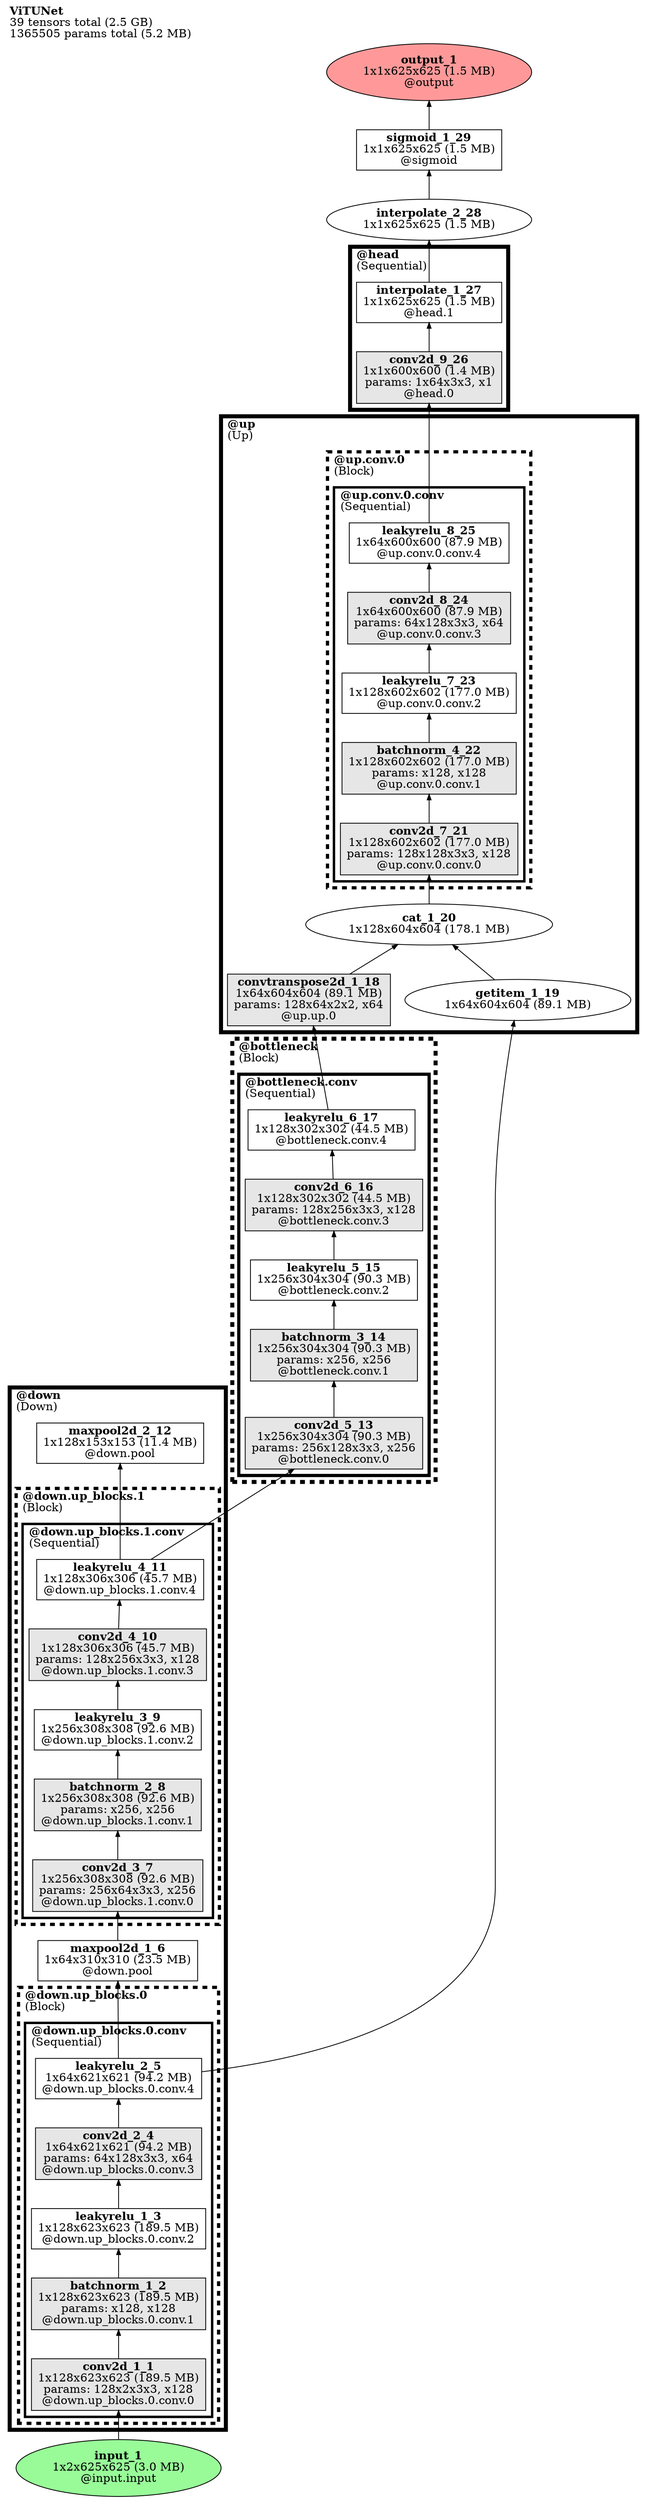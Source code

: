 // Computational graph for the feedforward sweep
digraph ViTUNet {
	graph [label=<<B>ViTUNet</B><br align='left'/>39 tensors total (2.5 GB)<br align='left'/>1365505 params total (5.2 MB)<br align='left'/>> labeljust=left labelloc=t ordering=out rankdir=BT]
	node [ordering=out]
	input_1 [label=<<b>input_1</b><br/>1x2x625x625 (3.0 MB)<br/>@input.input> color=black fillcolor="#98FB98" fontcolor=black ordering=out shape=oval style="filled,solid"]
	input_1 -> conv2d_1_1 [arrowsize=.7 color=black fontcolor=black labelfontsize=8 style=solid]
	conv2d_1_1 [label=<<b>conv2d_1_1</b><br/>1x128x623x623 (189.5 MB)<br/>params: 128x2x3x3, x128<br/>@down.up_blocks.0.conv.0> color=black fillcolor="#E6E6E6" fontcolor=black ordering=out shape=box style="filled,solid"]
	batchnorm_1_2 [label=<<b>batchnorm_1_2</b><br/>1x128x623x623 (189.5 MB)<br/>params: x128, x128<br/>@down.up_blocks.0.conv.1> color=black fillcolor="#E6E6E6" fontcolor=black ordering=out shape=box style="filled,solid"]
	leakyrelu_1_3 [label=<<b>leakyrelu_1_3</b><br/>1x128x623x623 (189.5 MB)<br/>@down.up_blocks.0.conv.2> color=black fillcolor=white fontcolor=black ordering=out shape=box style="filled,solid"]
	conv2d_2_4 [label=<<b>conv2d_2_4</b><br/>1x64x621x621 (94.2 MB)<br/>params: 64x128x3x3, x64<br/>@down.up_blocks.0.conv.3> color=black fillcolor="#E6E6E6" fontcolor=black ordering=out shape=box style="filled,solid"]
	leakyrelu_2_5 [label=<<b>leakyrelu_2_5</b><br/>1x64x621x621 (94.2 MB)<br/>@down.up_blocks.0.conv.4> color=black fillcolor=white fontcolor=black ordering=out shape=box style="filled,solid"]
	leakyrelu_2_5 -> getitem_1_19 [arrowsize=.7 color=black fontcolor=black labelfontsize=8 style=solid]
	maxpool2d_1_6 [label=<<b>maxpool2d_1_6</b><br/>1x64x310x310 (23.5 MB)<br/>@down.pool> color=black fillcolor=white fontcolor=black ordering=out shape=box style="filled,solid"]
	conv2d_3_7 [label=<<b>conv2d_3_7</b><br/>1x256x308x308 (92.6 MB)<br/>params: 256x64x3x3, x256<br/>@down.up_blocks.1.conv.0> color=black fillcolor="#E6E6E6" fontcolor=black ordering=out shape=box style="filled,solid"]
	batchnorm_2_8 [label=<<b>batchnorm_2_8</b><br/>1x256x308x308 (92.6 MB)<br/>params: x256, x256<br/>@down.up_blocks.1.conv.1> color=black fillcolor="#E6E6E6" fontcolor=black ordering=out shape=box style="filled,solid"]
	leakyrelu_3_9 [label=<<b>leakyrelu_3_9</b><br/>1x256x308x308 (92.6 MB)<br/>@down.up_blocks.1.conv.2> color=black fillcolor=white fontcolor=black ordering=out shape=box style="filled,solid"]
	conv2d_4_10 [label=<<b>conv2d_4_10</b><br/>1x128x306x306 (45.7 MB)<br/>params: 128x256x3x3, x128<br/>@down.up_blocks.1.conv.3> color=black fillcolor="#E6E6E6" fontcolor=black ordering=out shape=box style="filled,solid"]
	leakyrelu_4_11 [label=<<b>leakyrelu_4_11</b><br/>1x128x306x306 (45.7 MB)<br/>@down.up_blocks.1.conv.4> color=black fillcolor=white fontcolor=black ordering=out shape=box style="filled,solid"]
	leakyrelu_4_11 -> conv2d_5_13 [arrowsize=.7 color=black fontcolor=black labelfontsize=8 style=solid]
	maxpool2d_2_12 [label=<<b>maxpool2d_2_12</b><br/>1x128x153x153 (11.4 MB)<br/>@down.pool> color=black fillcolor=white fontcolor=black ordering=out shape=box style="filled,solid"]
	conv2d_5_13 [label=<<b>conv2d_5_13</b><br/>1x256x304x304 (90.3 MB)<br/>params: 256x128x3x3, x256<br/>@bottleneck.conv.0> color=black fillcolor="#E6E6E6" fontcolor=black ordering=out shape=box style="filled,solid"]
	batchnorm_3_14 [label=<<b>batchnorm_3_14</b><br/>1x256x304x304 (90.3 MB)<br/>params: x256, x256<br/>@bottleneck.conv.1> color=black fillcolor="#E6E6E6" fontcolor=black ordering=out shape=box style="filled,solid"]
	leakyrelu_5_15 [label=<<b>leakyrelu_5_15</b><br/>1x256x304x304 (90.3 MB)<br/>@bottleneck.conv.2> color=black fillcolor=white fontcolor=black ordering=out shape=box style="filled,solid"]
	conv2d_6_16 [label=<<b>conv2d_6_16</b><br/>1x128x302x302 (44.5 MB)<br/>params: 128x256x3x3, x128<br/>@bottleneck.conv.3> color=black fillcolor="#E6E6E6" fontcolor=black ordering=out shape=box style="filled,solid"]
	leakyrelu_6_17 [label=<<b>leakyrelu_6_17</b><br/>1x128x302x302 (44.5 MB)<br/>@bottleneck.conv.4> color=black fillcolor=white fontcolor=black ordering=out shape=box style="filled,solid"]
	leakyrelu_6_17 -> convtranspose2d_1_18 [arrowsize=.7 color=black fontcolor=black labelfontsize=8 style=solid]
	convtranspose2d_1_18 [label=<<b>convtranspose2d_1_18</b><br/>1x64x604x604 (89.1 MB)<br/>params: 128x64x2x2, x64<br/>@up.up.0> color=black fillcolor="#E6E6E6" fontcolor=black ordering=out shape=box style="filled,solid"]
	getitem_1_19 [label=<<b>getitem_1_19</b><br/>1x64x604x604 (89.1 MB)> color=black fillcolor=white fontcolor=black ordering=out shape=oval style="filled,solid"]
	cat_1_20 [label=<<b>cat_1_20</b><br/>1x128x604x604 (178.1 MB)> color=black fillcolor=white fontcolor=black ordering=out shape=oval style="filled,solid"]
	conv2d_7_21 [label=<<b>conv2d_7_21</b><br/>1x128x602x602 (177.0 MB)<br/>params: 128x128x3x3, x128<br/>@up.conv.0.conv.0> color=black fillcolor="#E6E6E6" fontcolor=black ordering=out shape=box style="filled,solid"]
	batchnorm_4_22 [label=<<b>batchnorm_4_22</b><br/>1x128x602x602 (177.0 MB)<br/>params: x128, x128<br/>@up.conv.0.conv.1> color=black fillcolor="#E6E6E6" fontcolor=black ordering=out shape=box style="filled,solid"]
	leakyrelu_7_23 [label=<<b>leakyrelu_7_23</b><br/>1x128x602x602 (177.0 MB)<br/>@up.conv.0.conv.2> color=black fillcolor=white fontcolor=black ordering=out shape=box style="filled,solid"]
	conv2d_8_24 [label=<<b>conv2d_8_24</b><br/>1x64x600x600 (87.9 MB)<br/>params: 64x128x3x3, x64<br/>@up.conv.0.conv.3> color=black fillcolor="#E6E6E6" fontcolor=black ordering=out shape=box style="filled,solid"]
	leakyrelu_8_25 [label=<<b>leakyrelu_8_25</b><br/>1x64x600x600 (87.9 MB)<br/>@up.conv.0.conv.4> color=black fillcolor=white fontcolor=black ordering=out shape=box style="filled,solid"]
	leakyrelu_8_25 -> conv2d_9_26 [arrowsize=.7 color=black fontcolor=black labelfontsize=8 style=solid]
	conv2d_9_26 [label=<<b>conv2d_9_26</b><br/>1x1x600x600 (1.4 MB)<br/>params: 1x64x3x3, x1<br/>@head.0> color=black fillcolor="#E6E6E6" fontcolor=black ordering=out shape=box style="filled,solid"]
	interpolate_1_27 [label=<<b>interpolate_1_27</b><br/>1x1x625x625 (1.5 MB)<br/>@head.1> color=black fillcolor=white fontcolor=black ordering=out shape=box style="filled,solid"]
	interpolate_1_27 -> interpolate_2_28 [arrowsize=.7 color=black fontcolor=black labelfontsize=8 style=solid]
	interpolate_2_28 [label=<<b>interpolate_2_28</b><br/>1x1x625x625 (1.5 MB)> color=black fillcolor=white fontcolor=black ordering=out shape=oval style="filled,solid"]
	interpolate_2_28 -> sigmoid_1_29 [arrowsize=.7 color=black fontcolor=black labelfontsize=8 style=solid]
	sigmoid_1_29 [label=<<b>sigmoid_1_29</b><br/>1x1x625x625 (1.5 MB)<br/>@sigmoid> color=black fillcolor=white fontcolor=black ordering=out shape=box style="filled,solid"]
	sigmoid_1_29 -> output_1 [arrowsize=.7 color=black fontcolor=black labelfontsize=8 style=solid]
	output_1 [label=<<b>output_1</b><br/>1x1x625x625 (1.5 MB)<br/>@output> color=black fillcolor="#ff9999" fontcolor=black ordering=out shape=oval style="filled,solid"]
	{
		rank=sink
		output_1
	}
	subgraph cluster_down {
		fillcolor=white label=<<B>@down</B><br align='left'/>(Down)<br align='left'/>> labelloc=b penwidth=5.0 style="filled,solid"
		leakyrelu_2_5 -> maxpool2d_1_6 [arrowsize=.7 color=black fontcolor=black labelfontsize=8 style=solid]
		maxpool2d_1_6 -> conv2d_3_7 [arrowsize=.7 color=black fontcolor=black labelfontsize=8 style=solid]
		leakyrelu_4_11 -> maxpool2d_2_12 [arrowsize=.7 color=black fontcolor=black labelfontsize=8 style=solid]
	}
	subgraph cluster_bottleneck {
		fillcolor=white label=<<B>@bottleneck</B><br align='left'/>(Block)<br align='left'/>> labelloc=b penwidth=5.0 style="filled,dashed"
	}
	subgraph cluster_up {
		fillcolor=white label=<<B>@up</B><br align='left'/>(Up)<br align='left'/>> labelloc=b penwidth=5.0 style="filled,solid"
		convtranspose2d_1_18 -> cat_1_20 [arrowsize=.7 color=black fontcolor=black labelfontsize=8 style=solid]
		getitem_1_19 -> cat_1_20 [arrowsize=.7 color=black fontcolor=black labelfontsize=8 style=solid]
		cat_1_20 -> conv2d_7_21 [arrowsize=.7 color=black fontcolor=black labelfontsize=8 style=solid]
	}
	subgraph cluster_head {
		fillcolor=white label=<<B>@head</B><br align='left'/>(Sequential)<br align='left'/>> labelloc=b penwidth=5.0 style="filled,solid"
		conv2d_9_26 -> interpolate_1_27 [arrowsize=.7 color=black fontcolor=black labelfontsize=8 style=solid]
	}
	subgraph cluster_sigmoid {
		fillcolor=white label=<<B>@sigmoid</B><br align='left'/>(Sigmoid)<br align='left'/>> labelloc=b penwidth=5.0 style="filled,dashed"
	}
	subgraph cluster_down {
		subgraph "cluster_down.up_blocks.0" {
			fillcolor=white label=<<B>@down.up_blocks.0</B><br align='left'/>(Block)<br align='left'/>> labelloc=b penwidth=4.0 style="filled,dashed"
		}
	}
	subgraph cluster_down {
		subgraph "cluster_down.pool" {
			fillcolor=white label=<<B>@down.pool (x2)</B><br align='left'/>(MaxPool2d)<br align='left'/>> labelloc=b penwidth=4.0 style="filled,dashed"
		}
	}
	subgraph cluster_down {
		subgraph "cluster_down.up_blocks.1" {
			fillcolor=white label=<<B>@down.up_blocks.1</B><br align='left'/>(Block)<br align='left'/>> labelloc=b penwidth=4.0 style="filled,dashed"
		}
	}
	subgraph cluster_bottleneck {
		subgraph "cluster_bottleneck.conv" {
			fillcolor=white label=<<B>@bottleneck.conv</B><br align='left'/>(Sequential)<br align='left'/>> labelloc=b penwidth=4.0 style="filled,solid"
			conv2d_5_13 -> batchnorm_3_14 [arrowsize=.7 color=black fontcolor=black labelfontsize=8 style=solid]
			batchnorm_3_14 -> leakyrelu_5_15 [arrowsize=.7 color=black fontcolor=black labelfontsize=8 style=solid]
			leakyrelu_5_15 -> conv2d_6_16 [arrowsize=.7 color=black fontcolor=black labelfontsize=8 style=solid]
			conv2d_6_16 -> leakyrelu_6_17 [arrowsize=.7 color=black fontcolor=black labelfontsize=8 style=solid]
		}
	}
	subgraph cluster_up {
		subgraph "cluster_up.up.0" {
			fillcolor=white label=<<B>@up.up.0</B><br align='left'/>(ConvTranspose2d)<br align='left'/>> labelloc=b penwidth=4.0 style="filled,dashed"
		}
	}
	subgraph cluster_up {
		subgraph "cluster_up.conv.0" {
			fillcolor=white label=<<B>@up.conv.0</B><br align='left'/>(Block)<br align='left'/>> labelloc=b penwidth=4.0 style="filled,dashed"
		}
	}
	subgraph cluster_head {
		subgraph "cluster_head.0" {
			fillcolor=white label=<<B>@head.0</B><br align='left'/>(Conv2d)<br align='left'/>> labelloc=b penwidth=4.0 style="filled,dashed"
		}
	}
	subgraph cluster_head {
		subgraph "cluster_head.1" {
			fillcolor=white label=<<B>@head.1</B><br align='left'/>(Upsample)<br align='left'/>> labelloc=b penwidth=4.0 style="filled,dashed"
		}
	}
	subgraph cluster_down {
		subgraph "cluster_down.up_blocks.0" {
			subgraph "cluster_down.up_blocks.0.conv" {
				fillcolor=white label=<<B>@down.up_blocks.0.conv</B><br align='left'/>(Sequential)<br align='left'/>> labelloc=b penwidth=3.0 style="filled,solid"
				conv2d_1_1 -> batchnorm_1_2 [arrowsize=.7 color=black fontcolor=black labelfontsize=8 style=solid]
				batchnorm_1_2 -> leakyrelu_1_3 [arrowsize=.7 color=black fontcolor=black labelfontsize=8 style=solid]
				leakyrelu_1_3 -> conv2d_2_4 [arrowsize=.7 color=black fontcolor=black labelfontsize=8 style=solid]
				conv2d_2_4 -> leakyrelu_2_5 [arrowsize=.7 color=black fontcolor=black labelfontsize=8 style=solid]
			}
		}
	}
	subgraph cluster_down {
		subgraph "cluster_down.up_blocks.1" {
			subgraph "cluster_down.up_blocks.1.conv" {
				fillcolor=white label=<<B>@down.up_blocks.1.conv</B><br align='left'/>(Sequential)<br align='left'/>> labelloc=b penwidth=3.0 style="filled,solid"
				conv2d_3_7 -> batchnorm_2_8 [arrowsize=.7 color=black fontcolor=black labelfontsize=8 style=solid]
				batchnorm_2_8 -> leakyrelu_3_9 [arrowsize=.7 color=black fontcolor=black labelfontsize=8 style=solid]
				leakyrelu_3_9 -> conv2d_4_10 [arrowsize=.7 color=black fontcolor=black labelfontsize=8 style=solid]
				conv2d_4_10 -> leakyrelu_4_11 [arrowsize=.7 color=black fontcolor=black labelfontsize=8 style=solid]
			}
		}
	}
	subgraph cluster_bottleneck {
		subgraph "cluster_bottleneck.conv" {
			subgraph "cluster_bottleneck.conv.0" {
				fillcolor=white label=<<B>@bottleneck.conv.0</B><br align='left'/>(Conv2d)<br align='left'/>> labelloc=b penwidth=3.0 style="filled,dashed"
			}
		}
	}
	subgraph cluster_bottleneck {
		subgraph "cluster_bottleneck.conv" {
			subgraph "cluster_bottleneck.conv.1" {
				fillcolor=white label=<<B>@bottleneck.conv.1</B><br align='left'/>(BatchNorm2d)<br align='left'/>> labelloc=b penwidth=3.0 style="filled,dashed"
			}
		}
	}
	subgraph cluster_bottleneck {
		subgraph "cluster_bottleneck.conv" {
			subgraph "cluster_bottleneck.conv.2" {
				fillcolor=white label=<<B>@bottleneck.conv.2</B><br align='left'/>(LeakyReLU)<br align='left'/>> labelloc=b penwidth=3.0 style="filled,dashed"
			}
		}
	}
	subgraph cluster_bottleneck {
		subgraph "cluster_bottleneck.conv" {
			subgraph "cluster_bottleneck.conv.3" {
				fillcolor=white label=<<B>@bottleneck.conv.3</B><br align='left'/>(Conv2d)<br align='left'/>> labelloc=b penwidth=3.0 style="filled,dashed"
			}
		}
	}
	subgraph cluster_bottleneck {
		subgraph "cluster_bottleneck.conv" {
			subgraph "cluster_bottleneck.conv.4" {
				fillcolor=white label=<<B>@bottleneck.conv.4</B><br align='left'/>(LeakyReLU)<br align='left'/>> labelloc=b penwidth=3.0 style="filled,dashed"
			}
		}
	}
	subgraph cluster_up {
		subgraph "cluster_up.conv.0" {
			subgraph "cluster_up.conv.0.conv" {
				fillcolor=white label=<<B>@up.conv.0.conv</B><br align='left'/>(Sequential)<br align='left'/>> labelloc=b penwidth=3.0 style="filled,solid"
				conv2d_7_21 -> batchnorm_4_22 [arrowsize=.7 color=black fontcolor=black labelfontsize=8 style=solid]
				batchnorm_4_22 -> leakyrelu_7_23 [arrowsize=.7 color=black fontcolor=black labelfontsize=8 style=solid]
				leakyrelu_7_23 -> conv2d_8_24 [arrowsize=.7 color=black fontcolor=black labelfontsize=8 style=solid]
				conv2d_8_24 -> leakyrelu_8_25 [arrowsize=.7 color=black fontcolor=black labelfontsize=8 style=solid]
			}
		}
	}
	subgraph cluster_down {
		subgraph "cluster_down.up_blocks.0" {
			subgraph "cluster_down.up_blocks.0.conv" {
				subgraph "cluster_down.up_blocks.0.conv.0" {
					fillcolor=white label=<<B>@down.up_blocks.0.conv.0</B><br align='left'/>(Conv2d)<br align='left'/>> labelloc=b penwidth=2.0 style="filled,dashed"
				}
			}
		}
	}
	subgraph cluster_down {
		subgraph "cluster_down.up_blocks.0" {
			subgraph "cluster_down.up_blocks.0.conv" {
				subgraph "cluster_down.up_blocks.0.conv.1" {
					fillcolor=white label=<<B>@down.up_blocks.0.conv.1</B><br align='left'/>(BatchNorm2d)<br align='left'/>> labelloc=b penwidth=2.0 style="filled,dashed"
				}
			}
		}
	}
	subgraph cluster_down {
		subgraph "cluster_down.up_blocks.0" {
			subgraph "cluster_down.up_blocks.0.conv" {
				subgraph "cluster_down.up_blocks.0.conv.2" {
					fillcolor=white label=<<B>@down.up_blocks.0.conv.2</B><br align='left'/>(LeakyReLU)<br align='left'/>> labelloc=b penwidth=2.0 style="filled,dashed"
				}
			}
		}
	}
	subgraph cluster_down {
		subgraph "cluster_down.up_blocks.0" {
			subgraph "cluster_down.up_blocks.0.conv" {
				subgraph "cluster_down.up_blocks.0.conv.3" {
					fillcolor=white label=<<B>@down.up_blocks.0.conv.3</B><br align='left'/>(Conv2d)<br align='left'/>> labelloc=b penwidth=2.0 style="filled,dashed"
				}
			}
		}
	}
	subgraph cluster_down {
		subgraph "cluster_down.up_blocks.0" {
			subgraph "cluster_down.up_blocks.0.conv" {
				subgraph "cluster_down.up_blocks.0.conv.4" {
					fillcolor=white label=<<B>@down.up_blocks.0.conv.4</B><br align='left'/>(LeakyReLU)<br align='left'/>> labelloc=b penwidth=2.0 style="filled,dashed"
				}
			}
		}
	}
	subgraph cluster_down {
		subgraph "cluster_down.up_blocks.1" {
			subgraph "cluster_down.up_blocks.1.conv" {
				subgraph "cluster_down.up_blocks.1.conv.0" {
					fillcolor=white label=<<B>@down.up_blocks.1.conv.0</B><br align='left'/>(Conv2d)<br align='left'/>> labelloc=b penwidth=2.0 style="filled,dashed"
				}
			}
		}
	}
	subgraph cluster_down {
		subgraph "cluster_down.up_blocks.1" {
			subgraph "cluster_down.up_blocks.1.conv" {
				subgraph "cluster_down.up_blocks.1.conv.1" {
					fillcolor=white label=<<B>@down.up_blocks.1.conv.1</B><br align='left'/>(BatchNorm2d)<br align='left'/>> labelloc=b penwidth=2.0 style="filled,dashed"
				}
			}
		}
	}
	subgraph cluster_down {
		subgraph "cluster_down.up_blocks.1" {
			subgraph "cluster_down.up_blocks.1.conv" {
				subgraph "cluster_down.up_blocks.1.conv.2" {
					fillcolor=white label=<<B>@down.up_blocks.1.conv.2</B><br align='left'/>(LeakyReLU)<br align='left'/>> labelloc=b penwidth=2.0 style="filled,dashed"
				}
			}
		}
	}
	subgraph cluster_down {
		subgraph "cluster_down.up_blocks.1" {
			subgraph "cluster_down.up_blocks.1.conv" {
				subgraph "cluster_down.up_blocks.1.conv.3" {
					fillcolor=white label=<<B>@down.up_blocks.1.conv.3</B><br align='left'/>(Conv2d)<br align='left'/>> labelloc=b penwidth=2.0 style="filled,dashed"
				}
			}
		}
	}
	subgraph cluster_down {
		subgraph "cluster_down.up_blocks.1" {
			subgraph "cluster_down.up_blocks.1.conv" {
				subgraph "cluster_down.up_blocks.1.conv.4" {
					fillcolor=white label=<<B>@down.up_blocks.1.conv.4</B><br align='left'/>(LeakyReLU)<br align='left'/>> labelloc=b penwidth=2.0 style="filled,dashed"
				}
			}
		}
	}
	subgraph cluster_up {
		subgraph "cluster_up.conv.0" {
			subgraph "cluster_up.conv.0.conv" {
				subgraph "cluster_up.conv.0.conv.0" {
					fillcolor=white label=<<B>@up.conv.0.conv.0</B><br align='left'/>(Conv2d)<br align='left'/>> labelloc=b penwidth=2.0 style="filled,dashed"
				}
			}
		}
	}
	subgraph cluster_up {
		subgraph "cluster_up.conv.0" {
			subgraph "cluster_up.conv.0.conv" {
				subgraph "cluster_up.conv.0.conv.1" {
					fillcolor=white label=<<B>@up.conv.0.conv.1</B><br align='left'/>(BatchNorm2d)<br align='left'/>> labelloc=b penwidth=2.0 style="filled,dashed"
				}
			}
		}
	}
	subgraph cluster_up {
		subgraph "cluster_up.conv.0" {
			subgraph "cluster_up.conv.0.conv" {
				subgraph "cluster_up.conv.0.conv.2" {
					fillcolor=white label=<<B>@up.conv.0.conv.2</B><br align='left'/>(LeakyReLU)<br align='left'/>> labelloc=b penwidth=2.0 style="filled,dashed"
				}
			}
		}
	}
	subgraph cluster_up {
		subgraph "cluster_up.conv.0" {
			subgraph "cluster_up.conv.0.conv" {
				subgraph "cluster_up.conv.0.conv.3" {
					fillcolor=white label=<<B>@up.conv.0.conv.3</B><br align='left'/>(Conv2d)<br align='left'/>> labelloc=b penwidth=2.0 style="filled,dashed"
				}
			}
		}
	}
	subgraph cluster_up {
		subgraph "cluster_up.conv.0" {
			subgraph "cluster_up.conv.0.conv" {
				subgraph "cluster_up.conv.0.conv.4" {
					fillcolor=white label=<<B>@up.conv.0.conv.4</B><br align='left'/>(LeakyReLU)<br align='left'/>> labelloc=b penwidth=2.0 style="filled,dashed"
				}
			}
		}
	}
}
